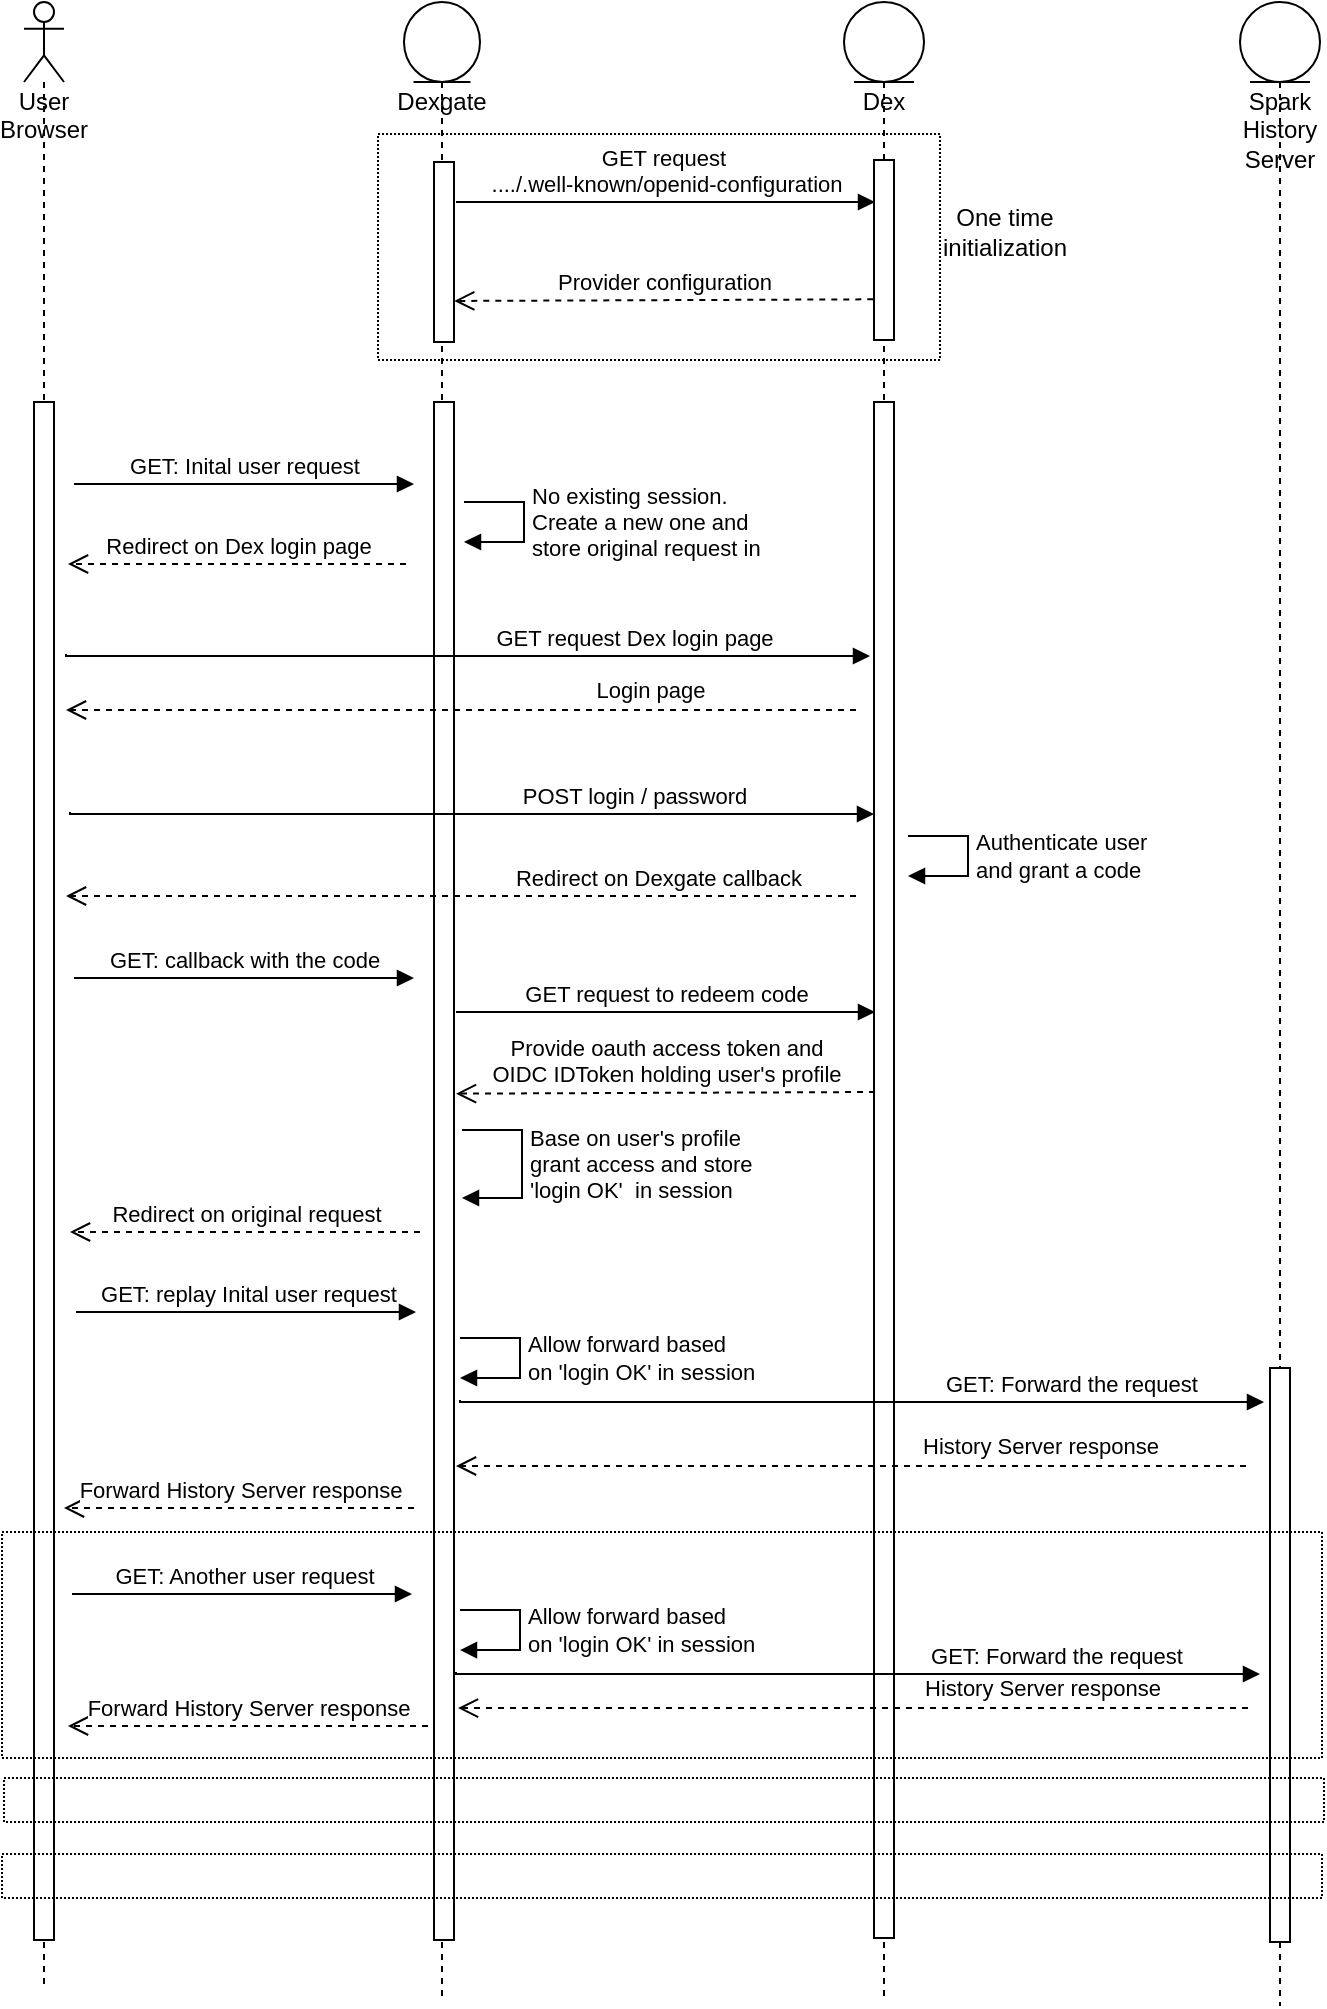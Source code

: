 <mxfile version="15.7.3" type="device" pages="2"><diagram id="_AsvR-xYuMbnc5726M0c" name="Sequence"><mxGraphModel dx="1414" dy="1016" grid="0" gridSize="10" guides="0" tooltips="1" connect="0" arrows="0" fold="1" page="1" pageScale="1" pageWidth="827" pageHeight="1169" math="0" shadow="0"><root><mxCell id="0"/><mxCell id="1" parent="0"/><mxCell id="yW7U-rQTUifoZDgHXmJN-58" value="" style="rounded=0;whiteSpace=wrap;html=1;dashed=1;dashPattern=1 1;" parent="1" vertex="1"><mxGeometry x="257" y="186" width="281" height="113" as="geometry"/></mxCell><object label="User Browser" id="pvGirkm_fiOBP6K4mfC_-1"><mxCell style="shape=umlLifeline;participant=umlActor;perimeter=lifelinePerimeter;whiteSpace=wrap;html=1;container=1;collapsible=0;recursiveResize=0;verticalAlign=top;spacingTop=36;outlineConnect=0;align=center;" parent="1" vertex="1"><mxGeometry x="80" y="120" width="20" height="991" as="geometry"/></mxCell></object><mxCell id="yW7U-rQTUifoZDgHXmJN-2" value="" style="html=1;points=[];perimeter=orthogonalPerimeter;" parent="pvGirkm_fiOBP6K4mfC_-1" vertex="1"><mxGeometry x="5" y="200" width="10" height="769" as="geometry"/></mxCell><mxCell id="pvGirkm_fiOBP6K4mfC_-5" value="Dex" style="shape=umlLifeline;participant=umlEntity;perimeter=lifelinePerimeter;whiteSpace=wrap;html=1;container=1;collapsible=0;recursiveResize=0;verticalAlign=top;spacingTop=36;outlineConnect=0;" parent="1" vertex="1"><mxGeometry x="490" y="120" width="40" height="999" as="geometry"/></mxCell><mxCell id="pvGirkm_fiOBP6K4mfC_-7" value="" style="html=1;points=[];perimeter=orthogonalPerimeter;" parent="pvGirkm_fiOBP6K4mfC_-5" vertex="1"><mxGeometry x="15" y="79" width="10" height="90" as="geometry"/></mxCell><mxCell id="yW7U-rQTUifoZDgHXmJN-13" value="" style="html=1;points=[];perimeter=orthogonalPerimeter;" parent="pvGirkm_fiOBP6K4mfC_-5" vertex="1"><mxGeometry x="15" y="200" width="10" height="768" as="geometry"/></mxCell><mxCell id="yW7U-rQTUifoZDgHXmJN-30" value="GET: Forward the request&amp;nbsp;" style="html=1;verticalAlign=bottom;endArrow=block;rounded=0;edgeStyle=orthogonalEdgeStyle;" parent="pvGirkm_fiOBP6K4mfC_-5" edge="1"><mxGeometry x="0.529" width="80" relative="1" as="geometry"><mxPoint x="-192" y="699" as="sourcePoint"/><mxPoint x="210" y="700" as="targetPoint"/><Array as="points"><mxPoint x="-192" y="700"/></Array><mxPoint as="offset"/></mxGeometry></mxCell><mxCell id="pvGirkm_fiOBP6K4mfC_-6" value="Spark History Server" style="shape=umlLifeline;participant=umlEntity;perimeter=lifelinePerimeter;whiteSpace=wrap;html=1;container=1;collapsible=0;recursiveResize=0;verticalAlign=top;spacingTop=36;outlineConnect=0;" parent="1" vertex="1"><mxGeometry x="688" y="120" width="40" height="1002" as="geometry"/></mxCell><mxCell id="yW7U-rQTUifoZDgHXmJN-28" value="" style="html=1;points=[];perimeter=orthogonalPerimeter;" parent="pvGirkm_fiOBP6K4mfC_-6" vertex="1"><mxGeometry x="15" y="683" width="10" height="287" as="geometry"/></mxCell><mxCell id="pvGirkm_fiOBP6K4mfC_-11" value="Provider configuration" style="html=1;verticalAlign=bottom;endArrow=open;dashed=1;endSize=8;rounded=0;entryX=1.013;entryY=0.772;entryDx=0;entryDy=0;entryPerimeter=0;exitX=-0.035;exitY=0.774;exitDx=0;exitDy=0;exitPerimeter=0;" parent="1" source="pvGirkm_fiOBP6K4mfC_-7" target="pvGirkm_fiOBP6K4mfC_-2" edge="1"><mxGeometry relative="1" as="geometry"><mxPoint x="500" y="269" as="sourcePoint"/><mxPoint x="300" y="270" as="targetPoint"/></mxGeometry></mxCell><mxCell id="pvGirkm_fiOBP6K4mfC_-4" value="Dexgate" style="shape=umlLifeline;participant=umlEntity;perimeter=lifelinePerimeter;whiteSpace=wrap;html=1;container=1;collapsible=0;recursiveResize=0;verticalAlign=top;spacingTop=36;outlineConnect=0;" parent="1" vertex="1"><mxGeometry x="270" y="120" width="38" height="998" as="geometry"/></mxCell><mxCell id="pvGirkm_fiOBP6K4mfC_-2" value="" style="html=1;points=[];perimeter=orthogonalPerimeter;" parent="pvGirkm_fiOBP6K4mfC_-4" vertex="1"><mxGeometry x="15" y="80" width="10" height="90" as="geometry"/></mxCell><mxCell id="pvGirkm_fiOBP6K4mfC_-10" value="GET request&amp;nbsp;&lt;br&gt;..../.well-known/openid-configuration" style="html=1;verticalAlign=bottom;endArrow=block;rounded=0;" parent="pvGirkm_fiOBP6K4mfC_-4" edge="1"><mxGeometry width="80" relative="1" as="geometry"><mxPoint x="26" y="100" as="sourcePoint"/><mxPoint x="235.5" y="100" as="targetPoint"/><Array as="points"/></mxGeometry></mxCell><mxCell id="yW7U-rQTUifoZDgHXmJN-3" value="" style="html=1;points=[];perimeter=orthogonalPerimeter;" parent="pvGirkm_fiOBP6K4mfC_-4" vertex="1"><mxGeometry x="15" y="200" width="10" height="769" as="geometry"/></mxCell><mxCell id="yW7U-rQTUifoZDgHXmJN-59" value="" style="rounded=0;whiteSpace=wrap;html=1;dashed=1;dashPattern=1 1;fillColor=none;" parent="pvGirkm_fiOBP6K4mfC_-4" vertex="1"><mxGeometry x="-201" y="765" width="660" height="113" as="geometry"/></mxCell><mxCell id="yW7U-rQTUifoZDgHXmJN-1" value="One time&lt;br&gt;initialization" style="text;html=1;resizable=0;autosize=1;align=center;verticalAlign=middle;points=[];fillColor=none;strokeColor=none;rounded=0;" parent="1" vertex="1"><mxGeometry x="530" y="220" width="80" height="30" as="geometry"/></mxCell><mxCell id="yW7U-rQTUifoZDgHXmJN-4" value="GET: Inital user request" style="html=1;verticalAlign=bottom;endArrow=block;rounded=0;edgeStyle=orthogonalEdgeStyle;" parent="1" edge="1"><mxGeometry width="80" relative="1" as="geometry"><mxPoint x="105" y="361" as="sourcePoint"/><mxPoint x="275" y="361" as="targetPoint"/></mxGeometry></mxCell><mxCell id="yW7U-rQTUifoZDgHXmJN-5" value="Redirect on Dex login page" style="html=1;verticalAlign=bottom;endArrow=open;dashed=1;endSize=8;rounded=0;edgeStyle=orthogonalEdgeStyle;" parent="1" edge="1"><mxGeometry relative="1" as="geometry"><mxPoint x="271" y="401" as="sourcePoint"/><mxPoint x="102" y="401" as="targetPoint"/><Array as="points"><mxPoint x="108" y="401"/></Array></mxGeometry></mxCell><mxCell id="yW7U-rQTUifoZDgHXmJN-12" value="No existing session.&lt;br&gt;Create a new one and &lt;br&gt;store original request in" style="edgeStyle=orthogonalEdgeStyle;html=1;align=left;spacingLeft=2;endArrow=block;rounded=0;" parent="1" edge="1"><mxGeometry x="-0.001" relative="1" as="geometry"><mxPoint x="300" y="370" as="sourcePoint"/><Array as="points"><mxPoint x="330" y="370"/></Array><mxPoint x="300" y="390" as="targetPoint"/><mxPoint as="offset"/></mxGeometry></mxCell><mxCell id="yW7U-rQTUifoZDgHXmJN-14" value="GET request Dex login page" style="html=1;verticalAlign=bottom;endArrow=block;rounded=0;edgeStyle=orthogonalEdgeStyle;" parent="1" edge="1"><mxGeometry x="0.414" width="80" relative="1" as="geometry"><mxPoint x="101" y="446" as="sourcePoint"/><mxPoint x="503" y="447" as="targetPoint"/><Array as="points"><mxPoint x="101" y="447"/></Array><mxPoint as="offset"/></mxGeometry></mxCell><mxCell id="yW7U-rQTUifoZDgHXmJN-15" value="Login page" style="html=1;verticalAlign=bottom;endArrow=open;dashed=1;endSize=8;rounded=0;edgeStyle=orthogonalEdgeStyle;" parent="1" edge="1"><mxGeometry x="-0.475" y="-1" relative="1" as="geometry"><mxPoint x="496" y="474" as="sourcePoint"/><mxPoint x="101" y="474" as="targetPoint"/><Array as="points"><mxPoint x="391" y="474"/><mxPoint x="391" y="474"/></Array><mxPoint as="offset"/></mxGeometry></mxCell><mxCell id="yW7U-rQTUifoZDgHXmJN-16" value="POST login / password" style="html=1;verticalAlign=bottom;endArrow=block;rounded=0;edgeStyle=orthogonalEdgeStyle;" parent="1" edge="1"><mxGeometry x="0.405" width="80" relative="1" as="geometry"><mxPoint x="103" y="525" as="sourcePoint"/><mxPoint x="505" y="526" as="targetPoint"/><Array as="points"><mxPoint x="103" y="526"/></Array><mxPoint as="offset"/></mxGeometry></mxCell><mxCell id="yW7U-rQTUifoZDgHXmJN-18" value="Authenticate user &lt;br&gt;and grant a code" style="edgeStyle=orthogonalEdgeStyle;html=1;align=left;spacingLeft=2;endArrow=block;rounded=0;" parent="1" edge="1"><mxGeometry x="-0.001" relative="1" as="geometry"><mxPoint x="522" y="537" as="sourcePoint"/><Array as="points"><mxPoint x="552" y="537"/></Array><mxPoint x="522" y="557" as="targetPoint"/><mxPoint as="offset"/></mxGeometry></mxCell><mxCell id="yW7U-rQTUifoZDgHXmJN-19" value="Redirect on Dexgate callback" style="html=1;verticalAlign=bottom;endArrow=open;dashed=1;endSize=8;rounded=0;edgeStyle=orthogonalEdgeStyle;" parent="1" edge="1"><mxGeometry x="-0.499" relative="1" as="geometry"><mxPoint x="496" y="567" as="sourcePoint"/><mxPoint x="101" y="567" as="targetPoint"/><Array as="points"><mxPoint x="397" y="567"/><mxPoint x="397" y="567"/></Array><mxPoint as="offset"/></mxGeometry></mxCell><mxCell id="yW7U-rQTUifoZDgHXmJN-20" value="GET: callback with the code" style="html=1;verticalAlign=bottom;endArrow=block;rounded=0;edgeStyle=orthogonalEdgeStyle;" parent="1" edge="1"><mxGeometry width="80" relative="1" as="geometry"><mxPoint x="105" y="608" as="sourcePoint"/><mxPoint x="275" y="608" as="targetPoint"/></mxGeometry></mxCell><mxCell id="yW7U-rQTUifoZDgHXmJN-22" value="GET request to redeem code" style="html=1;verticalAlign=bottom;endArrow=block;rounded=0;" parent="1" edge="1"><mxGeometry width="80" relative="1" as="geometry"><mxPoint x="296" y="625.0" as="sourcePoint"/><mxPoint x="505.5" y="625.0" as="targetPoint"/><Array as="points"/></mxGeometry></mxCell><mxCell id="yW7U-rQTUifoZDgHXmJN-23" value="Provide oauth access token and&lt;br&gt;OIDC IDToken holding user's profile" style="html=1;verticalAlign=bottom;endArrow=open;dashed=1;endSize=8;rounded=0;entryX=1.013;entryY=0.772;entryDx=0;entryDy=0;entryPerimeter=0;exitX=-0.035;exitY=0.774;exitDx=0;exitDy=0;exitPerimeter=0;" parent="1" edge="1"><mxGeometry relative="1" as="geometry"><mxPoint x="505.52" y="665" as="sourcePoint"/><mxPoint x="296.0" y="665.82" as="targetPoint"/></mxGeometry></mxCell><mxCell id="yW7U-rQTUifoZDgHXmJN-25" value="Base on user's profile&lt;br&gt;grant access and store &lt;br&gt;'login OK'&amp;nbsp; in session" style="edgeStyle=orthogonalEdgeStyle;html=1;align=left;spacingLeft=2;endArrow=block;rounded=0;" parent="1" edge="1"><mxGeometry x="-0.001" relative="1" as="geometry"><mxPoint x="299.0" y="684" as="sourcePoint"/><Array as="points"><mxPoint x="329" y="684"/><mxPoint x="329" y="718"/><mxPoint x="299" y="718"/></Array><mxPoint x="299" y="718" as="targetPoint"/><mxPoint as="offset"/></mxGeometry></mxCell><mxCell id="yW7U-rQTUifoZDgHXmJN-26" value="Redirect on original request" style="html=1;verticalAlign=bottom;endArrow=open;dashed=1;endSize=8;rounded=0;edgeStyle=orthogonalEdgeStyle;" parent="1" edge="1"><mxGeometry relative="1" as="geometry"><mxPoint x="278" y="735" as="sourcePoint"/><mxPoint x="103" y="735" as="targetPoint"/><Array as="points"><mxPoint x="115" y="735"/></Array></mxGeometry></mxCell><mxCell id="yW7U-rQTUifoZDgHXmJN-27" value="GET: replay Inital user request" style="html=1;verticalAlign=bottom;endArrow=block;rounded=0;edgeStyle=orthogonalEdgeStyle;" parent="1" edge="1"><mxGeometry x="0.012" width="80" relative="1" as="geometry"><mxPoint x="106" y="775" as="sourcePoint"/><mxPoint x="276" y="775" as="targetPoint"/><mxPoint as="offset"/></mxGeometry></mxCell><mxCell id="yW7U-rQTUifoZDgHXmJN-31" value="Allow forward based&lt;br&gt;on 'login OK' in session" style="edgeStyle=orthogonalEdgeStyle;html=1;align=left;spacingLeft=2;endArrow=block;rounded=0;" parent="1" edge="1"><mxGeometry x="-0.001" relative="1" as="geometry"><mxPoint x="298.0" y="788" as="sourcePoint"/><Array as="points"><mxPoint x="328" y="788"/></Array><mxPoint x="298.0" y="808" as="targetPoint"/><mxPoint as="offset"/></mxGeometry></mxCell><mxCell id="yW7U-rQTUifoZDgHXmJN-32" value="History&amp;nbsp;Server response" style="html=1;verticalAlign=bottom;endArrow=open;dashed=1;endSize=8;rounded=0;edgeStyle=orthogonalEdgeStyle;" parent="1" edge="1"><mxGeometry x="-0.475" y="-1" relative="1" as="geometry"><mxPoint x="691" y="852" as="sourcePoint"/><mxPoint x="296" y="852" as="targetPoint"/><Array as="points"><mxPoint x="586" y="852"/><mxPoint x="586" y="852"/></Array><mxPoint as="offset"/></mxGeometry></mxCell><mxCell id="yW7U-rQTUifoZDgHXmJN-33" value="Forward History Server response" style="html=1;verticalAlign=bottom;endArrow=open;dashed=1;endSize=8;rounded=0;edgeStyle=orthogonalEdgeStyle;" parent="1" edge="1"><mxGeometry relative="1" as="geometry"><mxPoint x="275" y="873" as="sourcePoint"/><mxPoint x="100" y="873" as="targetPoint"/><Array as="points"><mxPoint x="112" y="873"/></Array></mxGeometry></mxCell><mxCell id="yW7U-rQTUifoZDgHXmJN-46" value="GET: Another user request" style="html=1;verticalAlign=bottom;endArrow=block;rounded=0;edgeStyle=orthogonalEdgeStyle;" parent="1" edge="1"><mxGeometry x="0.012" width="80" relative="1" as="geometry"><mxPoint x="104" y="916" as="sourcePoint"/><mxPoint x="274" y="916" as="targetPoint"/><mxPoint as="offset"/></mxGeometry></mxCell><mxCell id="yW7U-rQTUifoZDgHXmJN-47" value="Allow forward based&lt;br&gt;on 'login OK' in session" style="edgeStyle=orthogonalEdgeStyle;html=1;align=left;spacingLeft=2;endArrow=block;rounded=0;" parent="1" edge="1"><mxGeometry x="-0.001" relative="1" as="geometry"><mxPoint x="298.0" y="924.03" as="sourcePoint"/><Array as="points"><mxPoint x="328" y="924.03"/></Array><mxPoint x="298.0" y="944.03" as="targetPoint"/><mxPoint as="offset"/></mxGeometry></mxCell><mxCell id="yW7U-rQTUifoZDgHXmJN-51" value="GET: Forward the request" style="html=1;verticalAlign=bottom;endArrow=block;rounded=0;edgeStyle=orthogonalEdgeStyle;" parent="1" edge="1"><mxGeometry x="0.494" width="80" relative="1" as="geometry"><mxPoint x="296" y="955" as="sourcePoint"/><mxPoint x="698" y="956" as="targetPoint"/><Array as="points"><mxPoint x="296" y="956"/></Array><mxPoint as="offset"/></mxGeometry></mxCell><mxCell id="yW7U-rQTUifoZDgHXmJN-52" value="History&amp;nbsp;Server response" style="html=1;verticalAlign=bottom;endArrow=open;dashed=1;endSize=8;rounded=0;edgeStyle=orthogonalEdgeStyle;" parent="1" edge="1"><mxGeometry x="-0.475" y="-1" relative="1" as="geometry"><mxPoint x="692" y="973.03" as="sourcePoint"/><mxPoint x="297" y="973.03" as="targetPoint"/><Array as="points"><mxPoint x="587" y="973.03"/><mxPoint x="587" y="973.03"/></Array><mxPoint as="offset"/></mxGeometry></mxCell><mxCell id="yW7U-rQTUifoZDgHXmJN-53" value="Forward History Server response" style="html=1;verticalAlign=bottom;endArrow=open;dashed=1;endSize=8;rounded=0;edgeStyle=orthogonalEdgeStyle;" parent="1" edge="1"><mxGeometry relative="1" as="geometry"><mxPoint x="282" y="982.03" as="sourcePoint"/><mxPoint x="102" y="982" as="targetPoint"/><Array as="points"><mxPoint x="119" y="982.03"/></Array></mxGeometry></mxCell><mxCell id="yW7U-rQTUifoZDgHXmJN-60" value="" style="rounded=0;whiteSpace=wrap;html=1;dashed=1;dashPattern=1 1;fillColor=none;" parent="1" vertex="1"><mxGeometry x="70" y="1008" width="660" height="22" as="geometry"/></mxCell><mxCell id="yW7U-rQTUifoZDgHXmJN-61" value="" style="rounded=0;whiteSpace=wrap;html=1;dashed=1;dashPattern=1 1;fillColor=none;" parent="1" vertex="1"><mxGeometry x="69" y="1046" width="660" height="22" as="geometry"/></mxCell></root></mxGraphModel></diagram><diagram id="U6Kr88BjUtv8FQ3PSy3u" name="Overview"><mxGraphModel dx="1414" dy="1016" grid="1" gridSize="10" guides="1" tooltips="1" connect="1" arrows="1" fold="1" page="1" pageScale="1" pageWidth="1169" pageHeight="827" math="0" shadow="0"><root><mxCell id="IggUGc1o8Hwx9znwnjz_-0"/><mxCell id="IggUGc1o8Hwx9znwnjz_-1" parent="IggUGc1o8Hwx9znwnjz_-0"/><mxCell id="J8QvbbUcET6AoWr5l4Ox-3" value="" style="rounded=1;whiteSpace=wrap;html=1;fontSize=14;dashed=1;" vertex="1" parent="IggUGc1o8Hwx9znwnjz_-1"><mxGeometry x="460" y="120" width="590" height="460" as="geometry"/></mxCell><mxCell id="IggUGc1o8Hwx9znwnjz_-5" value="" style="pointerEvents=1;shadow=0;dashed=0;html=1;strokeColor=none;fillColor=#434445;aspect=fixed;labelPosition=center;verticalLabelPosition=bottom;verticalAlign=top;align=center;outlineConnect=0;shape=mxgraph.vvd.web_browser;" parent="IggUGc1o8Hwx9znwnjz_-1" vertex="1"><mxGeometry x="300" y="304" width="50" height="35.5" as="geometry"/></mxCell><mxCell id="IggUGc1o8Hwx9znwnjz_-6" value="User" style="shape=umlActor;verticalLabelPosition=bottom;verticalAlign=top;html=1;outlineConnect=0;" parent="IggUGc1o8Hwx9znwnjz_-1" vertex="1"><mxGeometry x="220" y="280" width="30" height="60" as="geometry"/></mxCell><mxCell id="60BT36AchfglAZu5FHwZ-0" value="&lt;font style=&quot;font-size: 14px&quot;&gt;Target app&lt;/font&gt;" style="rounded=1;whiteSpace=wrap;html=1;" vertex="1" parent="IggUGc1o8Hwx9znwnjz_-1"><mxGeometry x="910" y="190" width="80" height="100" as="geometry"/></mxCell><mxCell id="60BT36AchfglAZu5FHwZ-1" value="srvc" style="rounded=1;whiteSpace=wrap;html=1;" vertex="1" parent="IggUGc1o8Hwx9znwnjz_-1"><mxGeometry x="870" y="216" width="40" height="45" as="geometry"/></mxCell><mxCell id="60BT36AchfglAZu5FHwZ-4" value="&lt;font style=&quot;font-size: 14px&quot;&gt;Dexgate&lt;/font&gt;" style="rounded=1;whiteSpace=wrap;html=1;" vertex="1" parent="IggUGc1o8Hwx9znwnjz_-1"><mxGeometry x="740" y="190" width="80" height="100" as="geometry"/></mxCell><mxCell id="60BT36AchfglAZu5FHwZ-5" value="srvc" style="rounded=1;whiteSpace=wrap;html=1;" vertex="1" parent="IggUGc1o8Hwx9znwnjz_-1"><mxGeometry x="700" y="216" width="40" height="45" as="geometry"/></mxCell><mxCell id="60BT36AchfglAZu5FHwZ-6" value="&lt;font style=&quot;font-size: 14px&quot;&gt;Dex&lt;/font&gt;" style="rounded=1;whiteSpace=wrap;html=1;" vertex="1" parent="IggUGc1o8Hwx9znwnjz_-1"><mxGeometry x="740" y="364" width="80" height="100" as="geometry"/></mxCell><mxCell id="60BT36AchfglAZu5FHwZ-7" value="srvc" style="rounded=1;whiteSpace=wrap;html=1;" vertex="1" parent="IggUGc1o8Hwx9znwnjz_-1"><mxGeometry x="700" y="390" width="40" height="45" as="geometry"/></mxCell><mxCell id="60BT36AchfglAZu5FHwZ-8" value="" style="rounded=1;whiteSpace=wrap;html=1;labelPosition=center;verticalLabelPosition=middle;align=center;verticalAlign=middle;" vertex="1" parent="IggUGc1o8Hwx9znwnjz_-1"><mxGeometry x="520" y="170" width="100" height="360" as="geometry"/></mxCell><mxCell id="bX2aUEGobCSUJxmIra83-2" value="&lt;font style=&quot;font-size: 14px&quot;&gt;Ingress &lt;br&gt;controller&lt;/font&gt;" style="text;html=1;resizable=0;autosize=1;align=center;verticalAlign=middle;points=[];fillColor=none;strokeColor=none;rounded=0;" vertex="1" parent="IggUGc1o8Hwx9znwnjz_-1"><mxGeometry x="530" y="485" width="70" height="40" as="geometry"/></mxCell><mxCell id="bX2aUEGobCSUJxmIra83-3" value="target app&lt;br&gt;ingress" style="text;html=1;resizable=0;autosize=1;align=center;verticalAlign=middle;points=[];fillColor=none;strokeColor=none;rounded=0;" vertex="1" parent="IggUGc1o8Hwx9znwnjz_-1"><mxGeometry x="535" y="225" width="70" height="30" as="geometry"/></mxCell><mxCell id="bX2aUEGobCSUJxmIra83-4" value="Dex&amp;nbsp;&lt;br&gt;ingress" style="text;html=1;resizable=0;autosize=1;align=center;verticalAlign=middle;points=[];fillColor=none;strokeColor=none;rounded=0;" vertex="1" parent="IggUGc1o8Hwx9znwnjz_-1"><mxGeometry x="540" y="397.5" width="50" height="30" as="geometry"/></mxCell><mxCell id="bX2aUEGobCSUJxmIra83-6" value="" style="endArrow=none;html=1;rounded=0;shape=link;width=2;" edge="1" parent="IggUGc1o8Hwx9znwnjz_-1"><mxGeometry width="50" height="50" relative="1" as="geometry"><mxPoint x="540" y="216" as="sourcePoint"/><mxPoint x="600" y="216" as="targetPoint"/></mxGeometry></mxCell><mxCell id="bX2aUEGobCSUJxmIra83-7" value="" style="endArrow=none;html=1;rounded=0;shape=link;width=2;" edge="1" parent="IggUGc1o8Hwx9znwnjz_-1"><mxGeometry width="50" height="50" relative="1" as="geometry"><mxPoint x="540" y="261" as="sourcePoint"/><mxPoint x="600" y="261" as="targetPoint"/></mxGeometry></mxCell><mxCell id="bX2aUEGobCSUJxmIra83-8" value="" style="endArrow=none;html=1;rounded=0;shape=link;width=2;" edge="1" parent="IggUGc1o8Hwx9znwnjz_-1"><mxGeometry width="50" height="50" relative="1" as="geometry"><mxPoint x="535" y="390" as="sourcePoint"/><mxPoint x="595" y="390" as="targetPoint"/></mxGeometry></mxCell><mxCell id="bX2aUEGobCSUJxmIra83-9" value="" style="endArrow=none;html=1;rounded=0;shape=link;width=2;" edge="1" parent="IggUGc1o8Hwx9znwnjz_-1"><mxGeometry width="50" height="50" relative="1" as="geometry"><mxPoint x="537" y="440" as="sourcePoint"/><mxPoint x="597" y="440" as="targetPoint"/></mxGeometry></mxCell><mxCell id="bX2aUEGobCSUJxmIra83-15" value="" style="endArrow=classic;startArrow=none;html=1;rounded=0;fontSize=14;strokeWidth=1;startFill=0;entryX=0;entryY=0.5;entryDx=0;entryDy=0;" edge="1" parent="IggUGc1o8Hwx9znwnjz_-1" target="60BT36AchfglAZu5FHwZ-5"><mxGeometry width="50" height="50" relative="1" as="geometry"><mxPoint x="610" y="239" as="sourcePoint"/><mxPoint x="690" y="240" as="targetPoint"/></mxGeometry></mxCell><mxCell id="bX2aUEGobCSUJxmIra83-16" value="" style="endArrow=classic;startArrow=none;html=1;rounded=0;fontSize=14;strokeWidth=1;startFill=0;entryX=0;entryY=0.5;entryDx=0;entryDy=0;" edge="1" parent="IggUGc1o8Hwx9znwnjz_-1"><mxGeometry width="50" height="50" relative="1" as="geometry"><mxPoint x="610" y="414.5" as="sourcePoint"/><mxPoint x="700" y="414" as="targetPoint"/></mxGeometry></mxCell><mxCell id="bX2aUEGobCSUJxmIra83-17" value="" style="endArrow=classic;startArrow=none;html=1;rounded=0;fontSize=14;strokeWidth=1;startFill=0;" edge="1" parent="IggUGc1o8Hwx9znwnjz_-1"><mxGeometry width="50" height="50" relative="1" as="geometry"><mxPoint x="820" y="240" as="sourcePoint"/><mxPoint x="870" y="240" as="targetPoint"/></mxGeometry></mxCell><mxCell id="bX2aUEGobCSUJxmIra83-18" value="" style="endArrow=classic;startArrow=none;html=1;rounded=0;fontSize=14;strokeWidth=1;startFill=0;entryX=-0.033;entryY=0.633;entryDx=0;entryDy=0;entryPerimeter=0;" edge="1" parent="IggUGc1o8Hwx9znwnjz_-1" target="bX2aUEGobCSUJxmIra83-3"><mxGeometry width="50" height="50" relative="1" as="geometry"><mxPoint x="350" y="321.75" as="sourcePoint"/><mxPoint x="440" y="321.25" as="targetPoint"/></mxGeometry></mxCell><mxCell id="bX2aUEGobCSUJxmIra83-19" value="" style="endArrow=classic;startArrow=none;html=1;rounded=0;fontSize=14;strokeWidth=1;startFill=0;entryX=-0.02;entryY=0.417;entryDx=0;entryDy=0;entryPerimeter=0;" edge="1" parent="IggUGc1o8Hwx9znwnjz_-1" source="IggUGc1o8Hwx9znwnjz_-5" target="bX2aUEGobCSUJxmIra83-4"><mxGeometry width="50" height="50" relative="1" as="geometry"><mxPoint x="360" y="331.75" as="sourcePoint"/><mxPoint x="548.02" y="253.99" as="targetPoint"/></mxGeometry></mxCell><mxCell id="bX2aUEGobCSUJxmIra83-20" value="" style="endArrow=classic;startArrow=none;html=1;rounded=0;fontSize=14;strokeWidth=2;startFill=0;entryX=0.5;entryY=0;entryDx=0;entryDy=0;exitX=0.5;exitY=1;exitDx=0;exitDy=0;dashed=1;" edge="1" parent="IggUGc1o8Hwx9znwnjz_-1" source="60BT36AchfglAZu5FHwZ-4" target="60BT36AchfglAZu5FHwZ-6"><mxGeometry width="50" height="50" relative="1" as="geometry"><mxPoint x="735" y="321.75" as="sourcePoint"/><mxPoint x="825" y="321.25" as="targetPoint"/></mxGeometry></mxCell><mxCell id="bX2aUEGobCSUJxmIra83-21" value="" style="curved=1;endArrow=none;html=1;rounded=0;fontSize=14;strokeWidth=1;startArrow=classic;startFill=1;endFill=0;entryX=0.5;entryY=1;entryDx=0;entryDy=0;exitX=0;exitY=0.817;exitDx=0;exitDy=0;exitPerimeter=0;" edge="1" parent="IggUGc1o8Hwx9znwnjz_-1" source="bX2aUEGobCSUJxmIra83-4" target="60BT36AchfglAZu5FHwZ-4"><mxGeometry width="50" height="50" relative="1" as="geometry"><mxPoint x="490" y="450" as="sourcePoint"/><mxPoint x="690" y="304" as="targetPoint"/><Array as="points"><mxPoint x="380" y="390"/><mxPoint x="480" y="340"/><mxPoint x="600" y="320"/><mxPoint x="770" y="340"/></Array></mxGeometry></mxCell><mxCell id="J8QvbbUcET6AoWr5l4Ox-0" value="LDAP Server" style="whiteSpace=wrap;html=1;aspect=fixed;fontSize=14;" vertex="1" parent="IggUGc1o8Hwx9znwnjz_-1"><mxGeometry x="740" y="620" width="80" height="80" as="geometry"/></mxCell><mxCell id="J8QvbbUcET6AoWr5l4Ox-1" value="" style="endArrow=classic;startArrow=none;html=1;rounded=0;fontSize=14;strokeWidth=1;startFill=0;exitX=0.5;exitY=1;exitDx=0;exitDy=0;entryX=0.5;entryY=0;entryDx=0;entryDy=0;" edge="1" parent="IggUGc1o8Hwx9znwnjz_-1" source="60BT36AchfglAZu5FHwZ-6" target="J8QvbbUcET6AoWr5l4Ox-0"><mxGeometry width="50" height="50" relative="1" as="geometry"><mxPoint x="760" y="560" as="sourcePoint"/><mxPoint x="810" y="560" as="targetPoint"/></mxGeometry></mxCell><mxCell id="J8QvbbUcET6AoWr5l4Ox-4" value="Kubernetes&amp;nbsp;&lt;br style=&quot;font-size: 18px;&quot;&gt;Cluster" style="text;html=1;resizable=0;autosize=1;align=center;verticalAlign=middle;points=[];fillColor=none;strokeColor=none;rounded=0;dashed=1;fontSize=18;" vertex="1" parent="IggUGc1o8Hwx9znwnjz_-1"><mxGeometry x="880" y="505" width="110" height="50" as="geometry"/></mxCell></root></mxGraphModel></diagram></mxfile>